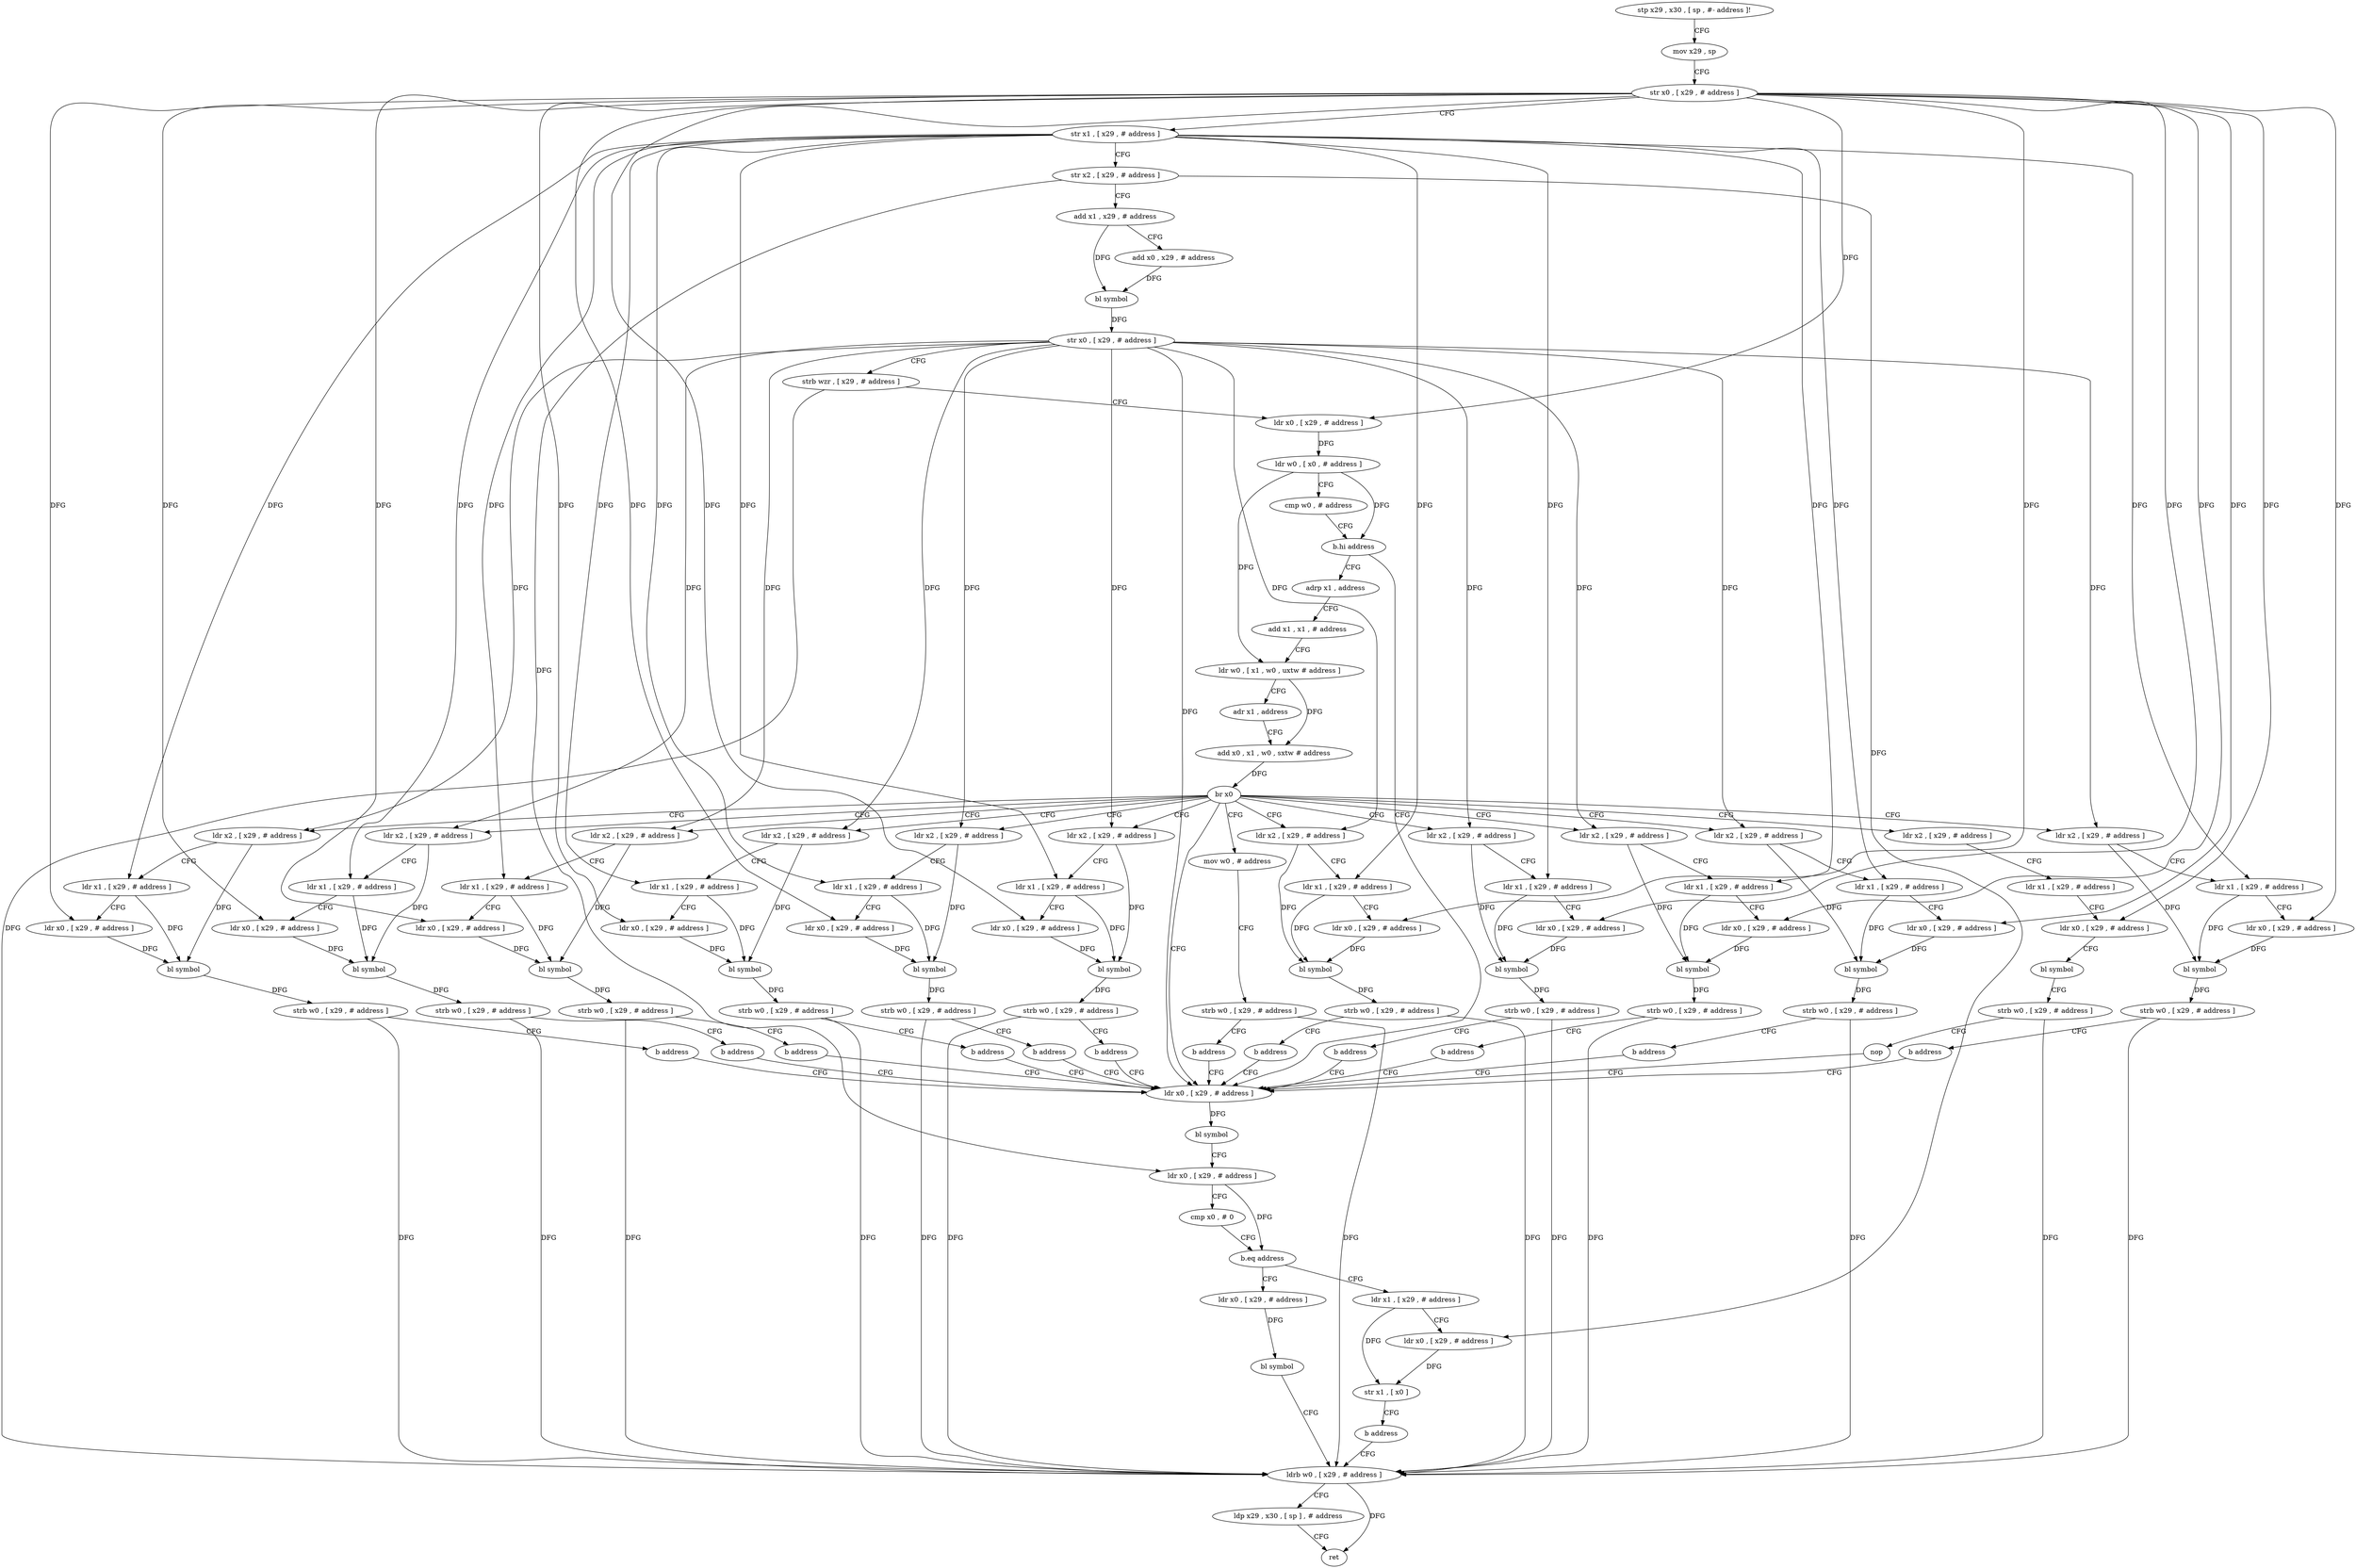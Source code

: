 digraph "func" {
"179868" [label = "stp x29 , x30 , [ sp , #- address ]!" ]
"179872" [label = "mov x29 , sp" ]
"179876" [label = "str x0 , [ x29 , # address ]" ]
"179880" [label = "str x1 , [ x29 , # address ]" ]
"179884" [label = "str x2 , [ x29 , # address ]" ]
"179888" [label = "add x1 , x29 , # address" ]
"179892" [label = "add x0 , x29 , # address" ]
"179896" [label = "bl symbol" ]
"179900" [label = "str x0 , [ x29 , # address ]" ]
"179904" [label = "strb wzr , [ x29 , # address ]" ]
"179908" [label = "ldr x0 , [ x29 , # address ]" ]
"179912" [label = "ldr w0 , [ x0 , # address ]" ]
"179916" [label = "cmp w0 , # address" ]
"179920" [label = "b.hi address" ]
"180248" [label = "ldr x0 , [ x29 , # address ]" ]
"179924" [label = "adrp x1 , address" ]
"180252" [label = "bl symbol" ]
"180256" [label = "ldr x0 , [ x29 , # address ]" ]
"180260" [label = "cmp x0 , # 0" ]
"180264" [label = "b.eq address" ]
"180284" [label = "ldr x0 , [ x29 , # address ]" ]
"180268" [label = "ldr x1 , [ x29 , # address ]" ]
"179928" [label = "add x1 , x1 , # address" ]
"179932" [label = "ldr w0 , [ x1 , w0 , uxtw # address ]" ]
"179936" [label = "adr x1 , address" ]
"179940" [label = "add x0 , x1 , w0 , sxtw # address" ]
"179944" [label = "br x0" ]
"179948" [label = "mov w0 , # address" ]
"179960" [label = "ldr x2 , [ x29 , # address ]" ]
"179984" [label = "ldr x2 , [ x29 , # address ]" ]
"180008" [label = "ldr x2 , [ x29 , # address ]" ]
"180032" [label = "ldr x2 , [ x29 , # address ]" ]
"180056" [label = "ldr x2 , [ x29 , # address ]" ]
"180080" [label = "ldr x2 , [ x29 , # address ]" ]
"180104" [label = "ldr x2 , [ x29 , # address ]" ]
"180128" [label = "ldr x2 , [ x29 , # address ]" ]
"180152" [label = "ldr x2 , [ x29 , # address ]" ]
"180176" [label = "ldr x2 , [ x29 , # address ]" ]
"180200" [label = "ldr x2 , [ x29 , # address ]" ]
"180224" [label = "ldr x2 , [ x29 , # address ]" ]
"180288" [label = "bl symbol" ]
"180292" [label = "ldrb w0 , [ x29 , # address ]" ]
"180272" [label = "ldr x0 , [ x29 , # address ]" ]
"180276" [label = "str x1 , [ x0 ]" ]
"180280" [label = "b address" ]
"179952" [label = "strb w0 , [ x29 , # address ]" ]
"179956" [label = "b address" ]
"179964" [label = "ldr x1 , [ x29 , # address ]" ]
"179968" [label = "ldr x0 , [ x29 , # address ]" ]
"179972" [label = "bl symbol" ]
"179976" [label = "strb w0 , [ x29 , # address ]" ]
"179980" [label = "b address" ]
"179988" [label = "ldr x1 , [ x29 , # address ]" ]
"179992" [label = "ldr x0 , [ x29 , # address ]" ]
"179996" [label = "bl symbol" ]
"180000" [label = "strb w0 , [ x29 , # address ]" ]
"180004" [label = "b address" ]
"180012" [label = "ldr x1 , [ x29 , # address ]" ]
"180016" [label = "ldr x0 , [ x29 , # address ]" ]
"180020" [label = "bl symbol" ]
"180024" [label = "strb w0 , [ x29 , # address ]" ]
"180028" [label = "b address" ]
"180036" [label = "ldr x1 , [ x29 , # address ]" ]
"180040" [label = "ldr x0 , [ x29 , # address ]" ]
"180044" [label = "bl symbol" ]
"180048" [label = "strb w0 , [ x29 , # address ]" ]
"180052" [label = "b address" ]
"180060" [label = "ldr x1 , [ x29 , # address ]" ]
"180064" [label = "ldr x0 , [ x29 , # address ]" ]
"180068" [label = "bl symbol" ]
"180072" [label = "strb w0 , [ x29 , # address ]" ]
"180076" [label = "b address" ]
"180084" [label = "ldr x1 , [ x29 , # address ]" ]
"180088" [label = "ldr x0 , [ x29 , # address ]" ]
"180092" [label = "bl symbol" ]
"180096" [label = "strb w0 , [ x29 , # address ]" ]
"180100" [label = "b address" ]
"180108" [label = "ldr x1 , [ x29 , # address ]" ]
"180112" [label = "ldr x0 , [ x29 , # address ]" ]
"180116" [label = "bl symbol" ]
"180120" [label = "strb w0 , [ x29 , # address ]" ]
"180124" [label = "b address" ]
"180132" [label = "ldr x1 , [ x29 , # address ]" ]
"180136" [label = "ldr x0 , [ x29 , # address ]" ]
"180140" [label = "bl symbol" ]
"180144" [label = "strb w0 , [ x29 , # address ]" ]
"180148" [label = "b address" ]
"180156" [label = "ldr x1 , [ x29 , # address ]" ]
"180160" [label = "ldr x0 , [ x29 , # address ]" ]
"180164" [label = "bl symbol" ]
"180168" [label = "strb w0 , [ x29 , # address ]" ]
"180172" [label = "b address" ]
"180180" [label = "ldr x1 , [ x29 , # address ]" ]
"180184" [label = "ldr x0 , [ x29 , # address ]" ]
"180188" [label = "bl symbol" ]
"180192" [label = "strb w0 , [ x29 , # address ]" ]
"180196" [label = "b address" ]
"180204" [label = "ldr x1 , [ x29 , # address ]" ]
"180208" [label = "ldr x0 , [ x29 , # address ]" ]
"180212" [label = "bl symbol" ]
"180216" [label = "strb w0 , [ x29 , # address ]" ]
"180220" [label = "b address" ]
"180228" [label = "ldr x1 , [ x29 , # address ]" ]
"180232" [label = "ldr x0 , [ x29 , # address ]" ]
"180236" [label = "bl symbol" ]
"180240" [label = "strb w0 , [ x29 , # address ]" ]
"180244" [label = "nop" ]
"180296" [label = "ldp x29 , x30 , [ sp ] , # address" ]
"180300" [label = "ret" ]
"179868" -> "179872" [ label = "CFG" ]
"179872" -> "179876" [ label = "CFG" ]
"179876" -> "179880" [ label = "CFG" ]
"179876" -> "179908" [ label = "DFG" ]
"179876" -> "179968" [ label = "DFG" ]
"179876" -> "179992" [ label = "DFG" ]
"179876" -> "180016" [ label = "DFG" ]
"179876" -> "180040" [ label = "DFG" ]
"179876" -> "180064" [ label = "DFG" ]
"179876" -> "180088" [ label = "DFG" ]
"179876" -> "180112" [ label = "DFG" ]
"179876" -> "180136" [ label = "DFG" ]
"179876" -> "180160" [ label = "DFG" ]
"179876" -> "180184" [ label = "DFG" ]
"179876" -> "180208" [ label = "DFG" ]
"179876" -> "180232" [ label = "DFG" ]
"179880" -> "179884" [ label = "CFG" ]
"179880" -> "179964" [ label = "DFG" ]
"179880" -> "179988" [ label = "DFG" ]
"179880" -> "180012" [ label = "DFG" ]
"179880" -> "180036" [ label = "DFG" ]
"179880" -> "180060" [ label = "DFG" ]
"179880" -> "180084" [ label = "DFG" ]
"179880" -> "180108" [ label = "DFG" ]
"179880" -> "180132" [ label = "DFG" ]
"179880" -> "180156" [ label = "DFG" ]
"179880" -> "180180" [ label = "DFG" ]
"179880" -> "180204" [ label = "DFG" ]
"179884" -> "179888" [ label = "CFG" ]
"179884" -> "180256" [ label = "DFG" ]
"179884" -> "180272" [ label = "DFG" ]
"179888" -> "179892" [ label = "CFG" ]
"179888" -> "179896" [ label = "DFG" ]
"179892" -> "179896" [ label = "DFG" ]
"179896" -> "179900" [ label = "DFG" ]
"179900" -> "179904" [ label = "CFG" ]
"179900" -> "180248" [ label = "DFG" ]
"179900" -> "179960" [ label = "DFG" ]
"179900" -> "179984" [ label = "DFG" ]
"179900" -> "180008" [ label = "DFG" ]
"179900" -> "180032" [ label = "DFG" ]
"179900" -> "180056" [ label = "DFG" ]
"179900" -> "180080" [ label = "DFG" ]
"179900" -> "180104" [ label = "DFG" ]
"179900" -> "180128" [ label = "DFG" ]
"179900" -> "180152" [ label = "DFG" ]
"179900" -> "180176" [ label = "DFG" ]
"179900" -> "180200" [ label = "DFG" ]
"179904" -> "179908" [ label = "CFG" ]
"179904" -> "180292" [ label = "DFG" ]
"179908" -> "179912" [ label = "DFG" ]
"179912" -> "179916" [ label = "CFG" ]
"179912" -> "179920" [ label = "DFG" ]
"179912" -> "179932" [ label = "DFG" ]
"179916" -> "179920" [ label = "CFG" ]
"179920" -> "180248" [ label = "CFG" ]
"179920" -> "179924" [ label = "CFG" ]
"180248" -> "180252" [ label = "DFG" ]
"179924" -> "179928" [ label = "CFG" ]
"180252" -> "180256" [ label = "CFG" ]
"180256" -> "180260" [ label = "CFG" ]
"180256" -> "180264" [ label = "DFG" ]
"180260" -> "180264" [ label = "CFG" ]
"180264" -> "180284" [ label = "CFG" ]
"180264" -> "180268" [ label = "CFG" ]
"180284" -> "180288" [ label = "DFG" ]
"180268" -> "180272" [ label = "CFG" ]
"180268" -> "180276" [ label = "DFG" ]
"179928" -> "179932" [ label = "CFG" ]
"179932" -> "179936" [ label = "CFG" ]
"179932" -> "179940" [ label = "DFG" ]
"179936" -> "179940" [ label = "CFG" ]
"179940" -> "179944" [ label = "DFG" ]
"179944" -> "179948" [ label = "CFG" ]
"179944" -> "179960" [ label = "CFG" ]
"179944" -> "179984" [ label = "CFG" ]
"179944" -> "180008" [ label = "CFG" ]
"179944" -> "180032" [ label = "CFG" ]
"179944" -> "180056" [ label = "CFG" ]
"179944" -> "180080" [ label = "CFG" ]
"179944" -> "180104" [ label = "CFG" ]
"179944" -> "180128" [ label = "CFG" ]
"179944" -> "180152" [ label = "CFG" ]
"179944" -> "180176" [ label = "CFG" ]
"179944" -> "180200" [ label = "CFG" ]
"179944" -> "180224" [ label = "CFG" ]
"179944" -> "180248" [ label = "CFG" ]
"179948" -> "179952" [ label = "CFG" ]
"179960" -> "179964" [ label = "CFG" ]
"179960" -> "179972" [ label = "DFG" ]
"179984" -> "179988" [ label = "CFG" ]
"179984" -> "179996" [ label = "DFG" ]
"180008" -> "180012" [ label = "CFG" ]
"180008" -> "180020" [ label = "DFG" ]
"180032" -> "180036" [ label = "CFG" ]
"180032" -> "180044" [ label = "DFG" ]
"180056" -> "180060" [ label = "CFG" ]
"180056" -> "180068" [ label = "DFG" ]
"180080" -> "180084" [ label = "CFG" ]
"180080" -> "180092" [ label = "DFG" ]
"180104" -> "180108" [ label = "CFG" ]
"180104" -> "180116" [ label = "DFG" ]
"180128" -> "180132" [ label = "CFG" ]
"180128" -> "180140" [ label = "DFG" ]
"180152" -> "180156" [ label = "CFG" ]
"180152" -> "180164" [ label = "DFG" ]
"180176" -> "180180" [ label = "CFG" ]
"180176" -> "180188" [ label = "DFG" ]
"180200" -> "180204" [ label = "CFG" ]
"180200" -> "180212" [ label = "DFG" ]
"180224" -> "180228" [ label = "CFG" ]
"180288" -> "180292" [ label = "CFG" ]
"180292" -> "180296" [ label = "CFG" ]
"180292" -> "180300" [ label = "DFG" ]
"180272" -> "180276" [ label = "DFG" ]
"180276" -> "180280" [ label = "CFG" ]
"180280" -> "180292" [ label = "CFG" ]
"179952" -> "179956" [ label = "CFG" ]
"179952" -> "180292" [ label = "DFG" ]
"179956" -> "180248" [ label = "CFG" ]
"179964" -> "179968" [ label = "CFG" ]
"179964" -> "179972" [ label = "DFG" ]
"179968" -> "179972" [ label = "DFG" ]
"179972" -> "179976" [ label = "DFG" ]
"179976" -> "179980" [ label = "CFG" ]
"179976" -> "180292" [ label = "DFG" ]
"179980" -> "180248" [ label = "CFG" ]
"179988" -> "179992" [ label = "CFG" ]
"179988" -> "179996" [ label = "DFG" ]
"179992" -> "179996" [ label = "DFG" ]
"179996" -> "180000" [ label = "DFG" ]
"180000" -> "180004" [ label = "CFG" ]
"180000" -> "180292" [ label = "DFG" ]
"180004" -> "180248" [ label = "CFG" ]
"180012" -> "180016" [ label = "CFG" ]
"180012" -> "180020" [ label = "DFG" ]
"180016" -> "180020" [ label = "DFG" ]
"180020" -> "180024" [ label = "DFG" ]
"180024" -> "180028" [ label = "CFG" ]
"180024" -> "180292" [ label = "DFG" ]
"180028" -> "180248" [ label = "CFG" ]
"180036" -> "180040" [ label = "CFG" ]
"180036" -> "180044" [ label = "DFG" ]
"180040" -> "180044" [ label = "DFG" ]
"180044" -> "180048" [ label = "DFG" ]
"180048" -> "180052" [ label = "CFG" ]
"180048" -> "180292" [ label = "DFG" ]
"180052" -> "180248" [ label = "CFG" ]
"180060" -> "180064" [ label = "CFG" ]
"180060" -> "180068" [ label = "DFG" ]
"180064" -> "180068" [ label = "DFG" ]
"180068" -> "180072" [ label = "DFG" ]
"180072" -> "180076" [ label = "CFG" ]
"180072" -> "180292" [ label = "DFG" ]
"180076" -> "180248" [ label = "CFG" ]
"180084" -> "180088" [ label = "CFG" ]
"180084" -> "180092" [ label = "DFG" ]
"180088" -> "180092" [ label = "DFG" ]
"180092" -> "180096" [ label = "DFG" ]
"180096" -> "180100" [ label = "CFG" ]
"180096" -> "180292" [ label = "DFG" ]
"180100" -> "180248" [ label = "CFG" ]
"180108" -> "180112" [ label = "CFG" ]
"180108" -> "180116" [ label = "DFG" ]
"180112" -> "180116" [ label = "DFG" ]
"180116" -> "180120" [ label = "DFG" ]
"180120" -> "180124" [ label = "CFG" ]
"180120" -> "180292" [ label = "DFG" ]
"180124" -> "180248" [ label = "CFG" ]
"180132" -> "180136" [ label = "CFG" ]
"180132" -> "180140" [ label = "DFG" ]
"180136" -> "180140" [ label = "DFG" ]
"180140" -> "180144" [ label = "DFG" ]
"180144" -> "180148" [ label = "CFG" ]
"180144" -> "180292" [ label = "DFG" ]
"180148" -> "180248" [ label = "CFG" ]
"180156" -> "180160" [ label = "CFG" ]
"180156" -> "180164" [ label = "DFG" ]
"180160" -> "180164" [ label = "DFG" ]
"180164" -> "180168" [ label = "DFG" ]
"180168" -> "180172" [ label = "CFG" ]
"180168" -> "180292" [ label = "DFG" ]
"180172" -> "180248" [ label = "CFG" ]
"180180" -> "180184" [ label = "CFG" ]
"180180" -> "180188" [ label = "DFG" ]
"180184" -> "180188" [ label = "DFG" ]
"180188" -> "180192" [ label = "DFG" ]
"180192" -> "180196" [ label = "CFG" ]
"180192" -> "180292" [ label = "DFG" ]
"180196" -> "180248" [ label = "CFG" ]
"180204" -> "180208" [ label = "CFG" ]
"180204" -> "180212" [ label = "DFG" ]
"180208" -> "180212" [ label = "DFG" ]
"180212" -> "180216" [ label = "DFG" ]
"180216" -> "180220" [ label = "CFG" ]
"180216" -> "180292" [ label = "DFG" ]
"180220" -> "180248" [ label = "CFG" ]
"180228" -> "180232" [ label = "CFG" ]
"180232" -> "180236" [ label = "CFG" ]
"180236" -> "180240" [ label = "CFG" ]
"180240" -> "180244" [ label = "CFG" ]
"180240" -> "180292" [ label = "DFG" ]
"180244" -> "180248" [ label = "CFG" ]
"180296" -> "180300" [ label = "CFG" ]
}
